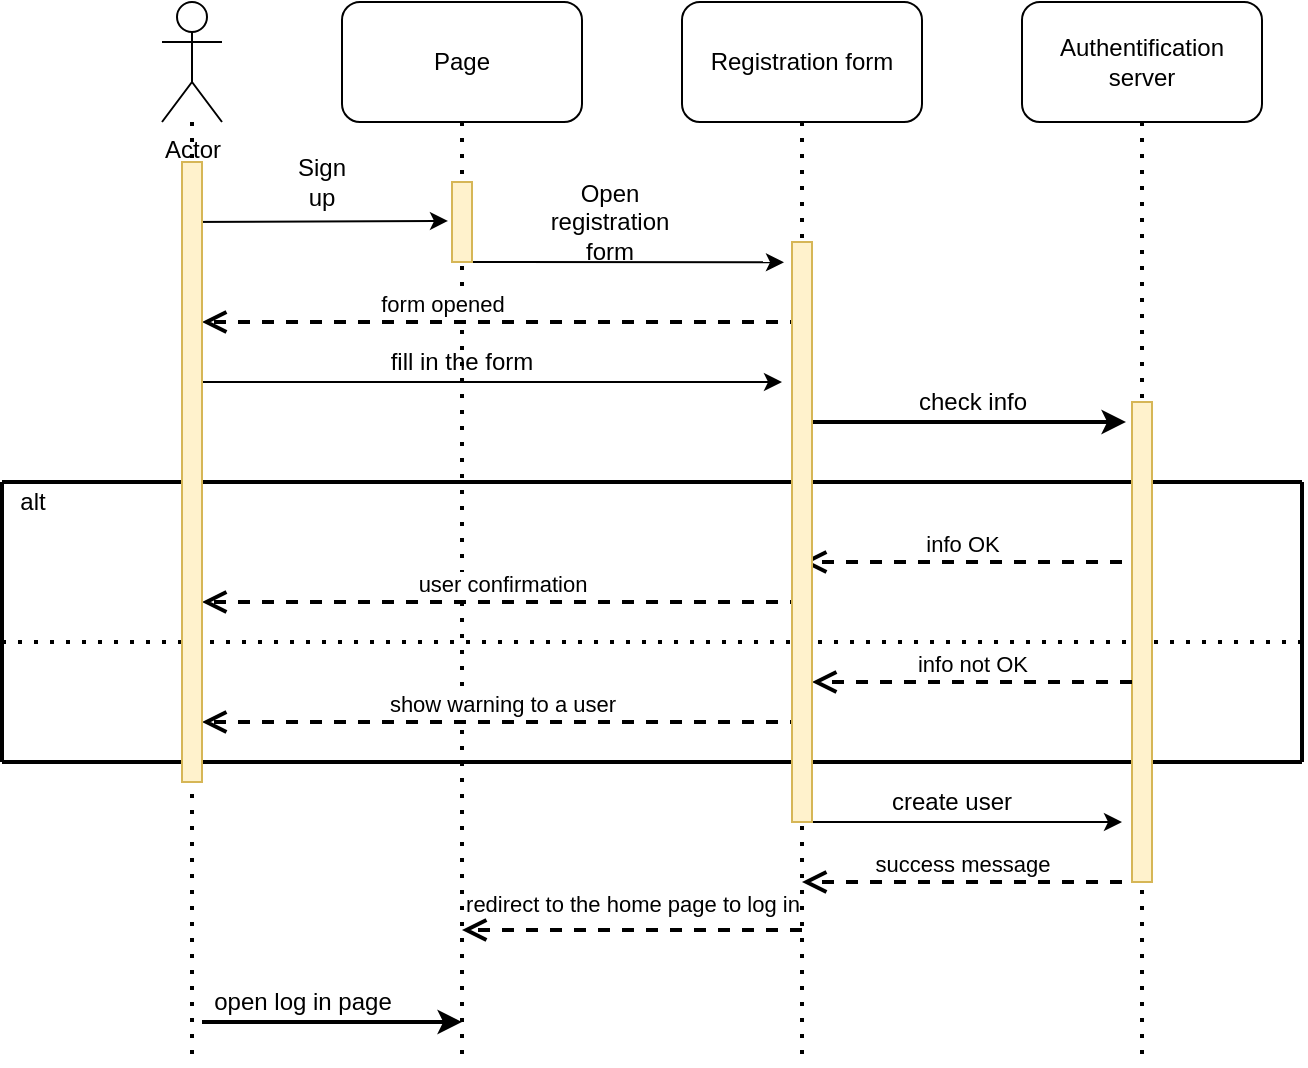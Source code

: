 <mxfile version="14.6.13" type="device"><diagram id="65lywbNW8ySyibGDWX9e" name="Page-1"><mxGraphModel dx="865" dy="506" grid="1" gridSize="10" guides="1" tooltips="1" connect="1" arrows="1" fold="1" page="1" pageScale="1" pageWidth="827" pageHeight="1169" math="0" shadow="0"><root><mxCell id="0"/><mxCell id="1" parent="0"/><mxCell id="zVw5Roz8BSI8l8H65ucS-1" value="Actor" style="shape=umlActor;verticalLabelPosition=bottom;verticalAlign=top;html=1;" vertex="1" parent="1"><mxGeometry x="170" y="120" width="30" height="60" as="geometry"/></mxCell><mxCell id="zVw5Roz8BSI8l8H65ucS-3" value="Page" style="rounded=1;whiteSpace=wrap;html=1;" vertex="1" parent="1"><mxGeometry x="260" y="120" width="120" height="60" as="geometry"/></mxCell><mxCell id="zVw5Roz8BSI8l8H65ucS-4" value="Registration form" style="rounded=1;whiteSpace=wrap;html=1;" vertex="1" parent="1"><mxGeometry x="430" y="120" width="120" height="60" as="geometry"/></mxCell><mxCell id="zVw5Roz8BSI8l8H65ucS-5" value="Authentification server" style="rounded=1;whiteSpace=wrap;html=1;" vertex="1" parent="1"><mxGeometry x="600" y="120" width="120" height="60" as="geometry"/></mxCell><mxCell id="zVw5Roz8BSI8l8H65ucS-6" value="" style="endArrow=none;dashed=1;html=1;dashPattern=1 3;strokeWidth=2;" edge="1" parent="1" source="zVw5Roz8BSI8l8H65ucS-1"><mxGeometry width="50" height="50" relative="1" as="geometry"><mxPoint x="140" y="230" as="sourcePoint"/><mxPoint x="185" y="650" as="targetPoint"/></mxGeometry></mxCell><mxCell id="zVw5Roz8BSI8l8H65ucS-7" value="" style="endArrow=none;dashed=1;html=1;dashPattern=1 3;strokeWidth=2;" edge="1" parent="1" source="zVw5Roz8BSI8l8H65ucS-3"><mxGeometry width="50" height="50" relative="1" as="geometry"><mxPoint x="200" y="190" as="sourcePoint"/><mxPoint x="320" y="650" as="targetPoint"/></mxGeometry></mxCell><mxCell id="zVw5Roz8BSI8l8H65ucS-8" value="" style="endArrow=none;dashed=1;html=1;dashPattern=1 3;strokeWidth=2;exitX=0.5;exitY=1;exitDx=0;exitDy=0;" edge="1" parent="1" source="zVw5Roz8BSI8l8H65ucS-4"><mxGeometry width="50" height="50" relative="1" as="geometry"><mxPoint x="210" y="190" as="sourcePoint"/><mxPoint x="490" y="650" as="targetPoint"/></mxGeometry></mxCell><mxCell id="zVw5Roz8BSI8l8H65ucS-9" value="" style="endArrow=none;dashed=1;html=1;dashPattern=1 3;strokeWidth=2;exitX=0.5;exitY=1;exitDx=0;exitDy=0;" edge="1" parent="1" source="zVw5Roz8BSI8l8H65ucS-5"><mxGeometry width="50" height="50" relative="1" as="geometry"><mxPoint x="350" y="190" as="sourcePoint"/><mxPoint x="660" y="650" as="targetPoint"/></mxGeometry></mxCell><mxCell id="zVw5Roz8BSI8l8H65ucS-11" value="" style="endArrow=classic;html=1;entryX=-0.2;entryY=0.487;entryDx=0;entryDy=0;entryPerimeter=0;" edge="1" parent="1" target="zVw5Roz8BSI8l8H65ucS-41"><mxGeometry width="50" height="50" relative="1" as="geometry"><mxPoint x="180" y="230" as="sourcePoint"/><mxPoint x="320" y="230" as="targetPoint"/></mxGeometry></mxCell><mxCell id="zVw5Roz8BSI8l8H65ucS-12" value="Sign up" style="text;html=1;strokeColor=none;fillColor=none;align=center;verticalAlign=middle;whiteSpace=wrap;rounded=0;" vertex="1" parent="1"><mxGeometry x="230" y="200" width="40" height="20" as="geometry"/></mxCell><mxCell id="zVw5Roz8BSI8l8H65ucS-13" value="" style="endArrow=classic;html=1;entryX=-0.4;entryY=0.035;entryDx=0;entryDy=0;entryPerimeter=0;" edge="1" parent="1" target="zVw5Roz8BSI8l8H65ucS-39"><mxGeometry width="50" height="50" relative="1" as="geometry"><mxPoint x="320" y="250" as="sourcePoint"/><mxPoint x="490" y="250" as="targetPoint"/></mxGeometry></mxCell><mxCell id="zVw5Roz8BSI8l8H65ucS-15" value="Open registration form" style="text;html=1;strokeColor=none;fillColor=none;align=center;verticalAlign=middle;whiteSpace=wrap;rounded=0;" vertex="1" parent="1"><mxGeometry x="374" y="220" width="40" height="20" as="geometry"/></mxCell><mxCell id="zVw5Roz8BSI8l8H65ucS-16" value="form opened" style="html=1;verticalAlign=bottom;endArrow=open;dashed=1;endSize=8;strokeWidth=2;" edge="1" parent="1"><mxGeometry x="0.2" relative="1" as="geometry"><mxPoint x="490" y="280" as="sourcePoint"/><mxPoint x="190" y="280" as="targetPoint"/><mxPoint as="offset"/></mxGeometry></mxCell><mxCell id="zVw5Roz8BSI8l8H65ucS-17" value="" style="endArrow=classic;html=1;" edge="1" parent="1"><mxGeometry width="50" height="50" relative="1" as="geometry"><mxPoint x="190" y="310" as="sourcePoint"/><mxPoint x="480" y="310" as="targetPoint"/><Array as="points"/></mxGeometry></mxCell><mxCell id="zVw5Roz8BSI8l8H65ucS-19" value="" style="endArrow=classic;html=1;strokeWidth=2;" edge="1" parent="1"><mxGeometry width="50" height="50" relative="1" as="geometry"><mxPoint x="490" y="330" as="sourcePoint"/><mxPoint x="652" y="330" as="targetPoint"/></mxGeometry></mxCell><mxCell id="zVw5Roz8BSI8l8H65ucS-20" value="check info" style="text;html=1;align=center;verticalAlign=middle;resizable=0;points=[];autosize=1;strokeColor=none;" vertex="1" parent="1"><mxGeometry x="540" y="310" width="70" height="20" as="geometry"/></mxCell><mxCell id="zVw5Roz8BSI8l8H65ucS-21" value="fill in the form" style="text;html=1;strokeColor=none;fillColor=none;align=center;verticalAlign=middle;whiteSpace=wrap;rounded=0;" vertex="1" parent="1"><mxGeometry x="230" y="290" width="180" height="20" as="geometry"/></mxCell><mxCell id="zVw5Roz8BSI8l8H65ucS-22" value="" style="endArrow=none;html=1;strokeWidth=2;" edge="1" parent="1"><mxGeometry width="50" height="50" relative="1" as="geometry"><mxPoint x="90" y="360" as="sourcePoint"/><mxPoint x="740" y="360" as="targetPoint"/></mxGeometry></mxCell><mxCell id="zVw5Roz8BSI8l8H65ucS-23" value="" style="endArrow=none;html=1;strokeWidth=2;" edge="1" parent="1"><mxGeometry width="50" height="50" relative="1" as="geometry"><mxPoint x="90" y="360" as="sourcePoint"/><mxPoint x="90" y="500" as="targetPoint"/></mxGeometry></mxCell><mxCell id="zVw5Roz8BSI8l8H65ucS-24" value="" style="endArrow=none;html=1;strokeWidth=2;" edge="1" parent="1"><mxGeometry width="50" height="50" relative="1" as="geometry"><mxPoint x="90" y="500" as="sourcePoint"/><mxPoint x="740" y="500" as="targetPoint"/></mxGeometry></mxCell><mxCell id="zVw5Roz8BSI8l8H65ucS-25" value="" style="endArrow=none;dashed=1;html=1;dashPattern=1 3;strokeWidth=2;" edge="1" parent="1"><mxGeometry width="50" height="50" relative="1" as="geometry"><mxPoint x="90" y="440" as="sourcePoint"/><mxPoint x="740" y="440" as="targetPoint"/></mxGeometry></mxCell><mxCell id="zVw5Roz8BSI8l8H65ucS-26" value="" style="html=1;points=[];perimeter=orthogonalPerimeter;fillColor=#fff2cc;strokeColor=#d6b656;" vertex="1" parent="1"><mxGeometry x="655" y="320" width="10" height="240" as="geometry"/></mxCell><mxCell id="zVw5Roz8BSI8l8H65ucS-28" value="info OK" style="html=1;verticalAlign=bottom;endArrow=open;dashed=1;endSize=8;strokeWidth=2;" edge="1" parent="1"><mxGeometry relative="1" as="geometry"><mxPoint x="650" y="400" as="sourcePoint"/><mxPoint x="490" y="400" as="targetPoint"/></mxGeometry></mxCell><mxCell id="zVw5Roz8BSI8l8H65ucS-29" value="info not OK" style="html=1;verticalAlign=bottom;endArrow=open;dashed=1;endSize=8;strokeWidth=2;" edge="1" parent="1"><mxGeometry relative="1" as="geometry"><mxPoint x="655" y="460" as="sourcePoint"/><mxPoint x="495.0" y="460" as="targetPoint"/></mxGeometry></mxCell><mxCell id="zVw5Roz8BSI8l8H65ucS-30" value="show warning to a user" style="html=1;verticalAlign=bottom;endArrow=open;dashed=1;endSize=8;strokeWidth=2;" edge="1" parent="1"><mxGeometry relative="1" as="geometry"><mxPoint x="490" y="480" as="sourcePoint"/><mxPoint x="190" y="480" as="targetPoint"/></mxGeometry></mxCell><mxCell id="zVw5Roz8BSI8l8H65ucS-31" value="" style="endArrow=none;html=1;strokeWidth=2;" edge="1" parent="1"><mxGeometry width="50" height="50" relative="1" as="geometry"><mxPoint x="740" y="360" as="sourcePoint"/><mxPoint x="740" y="500" as="targetPoint"/></mxGeometry></mxCell><mxCell id="zVw5Roz8BSI8l8H65ucS-32" value="user confirmation" style="html=1;verticalAlign=bottom;endArrow=open;dashed=1;endSize=8;strokeWidth=2;" edge="1" parent="1"><mxGeometry relative="1" as="geometry"><mxPoint x="490" y="420" as="sourcePoint"/><mxPoint x="190" y="420" as="targetPoint"/></mxGeometry></mxCell><mxCell id="zVw5Roz8BSI8l8H65ucS-34" value="" style="endArrow=classic;html=1;" edge="1" parent="1"><mxGeometry width="50" height="50" relative="1" as="geometry"><mxPoint x="490" y="530" as="sourcePoint"/><mxPoint x="650" y="530" as="targetPoint"/><Array as="points"/></mxGeometry></mxCell><mxCell id="zVw5Roz8BSI8l8H65ucS-36" value="create user" style="text;html=1;strokeColor=none;fillColor=none;align=center;verticalAlign=middle;whiteSpace=wrap;rounded=0;" vertex="1" parent="1"><mxGeometry x="530" y="510" width="70" height="20" as="geometry"/></mxCell><mxCell id="zVw5Roz8BSI8l8H65ucS-37" value="alt" style="text;html=1;align=center;verticalAlign=middle;resizable=0;points=[];autosize=1;strokeColor=none;" vertex="1" parent="1"><mxGeometry x="90" y="360" width="30" height="20" as="geometry"/></mxCell><mxCell id="zVw5Roz8BSI8l8H65ucS-38" value="" style="html=1;points=[];perimeter=orthogonalPerimeter;fillColor=#fff2cc;strokeColor=#d6b656;" vertex="1" parent="1"><mxGeometry x="180" y="200" width="10" height="310" as="geometry"/></mxCell><mxCell id="zVw5Roz8BSI8l8H65ucS-39" value="" style="html=1;points=[];perimeter=orthogonalPerimeter;fillColor=#fff2cc;strokeColor=#d6b656;" vertex="1" parent="1"><mxGeometry x="485" y="240" width="10" height="290" as="geometry"/></mxCell><mxCell id="zVw5Roz8BSI8l8H65ucS-41" value="" style="html=1;points=[];perimeter=orthogonalPerimeter;fillColor=#fff2cc;strokeColor=#d6b656;" vertex="1" parent="1"><mxGeometry x="315" y="210" width="10" height="40" as="geometry"/></mxCell><mxCell id="zVw5Roz8BSI8l8H65ucS-42" value="success message" style="html=1;verticalAlign=bottom;endArrow=open;dashed=1;endSize=8;strokeWidth=2;" edge="1" parent="1"><mxGeometry relative="1" as="geometry"><mxPoint x="650" y="560" as="sourcePoint"/><mxPoint x="490" y="560" as="targetPoint"/><mxPoint as="offset"/></mxGeometry></mxCell><mxCell id="zVw5Roz8BSI8l8H65ucS-43" value="redirect to the home page to log in" style="html=1;verticalAlign=bottom;endArrow=open;dashed=1;endSize=8;strokeWidth=2;" edge="1" parent="1"><mxGeometry y="-4" relative="1" as="geometry"><mxPoint x="490" y="584" as="sourcePoint"/><mxPoint x="320" y="584" as="targetPoint"/><mxPoint as="offset"/></mxGeometry></mxCell><mxCell id="zVw5Roz8BSI8l8H65ucS-45" value="" style="endArrow=classic;html=1;strokeWidth=2;" edge="1" parent="1"><mxGeometry width="50" height="50" relative="1" as="geometry"><mxPoint x="190" y="630" as="sourcePoint"/><mxPoint x="320" y="630" as="targetPoint"/></mxGeometry></mxCell><mxCell id="zVw5Roz8BSI8l8H65ucS-48" value="open log in page" style="text;html=1;align=center;verticalAlign=middle;resizable=0;points=[];autosize=1;strokeColor=none;" vertex="1" parent="1"><mxGeometry x="190" y="610" width="100" height="20" as="geometry"/></mxCell></root></mxGraphModel></diagram></mxfile>